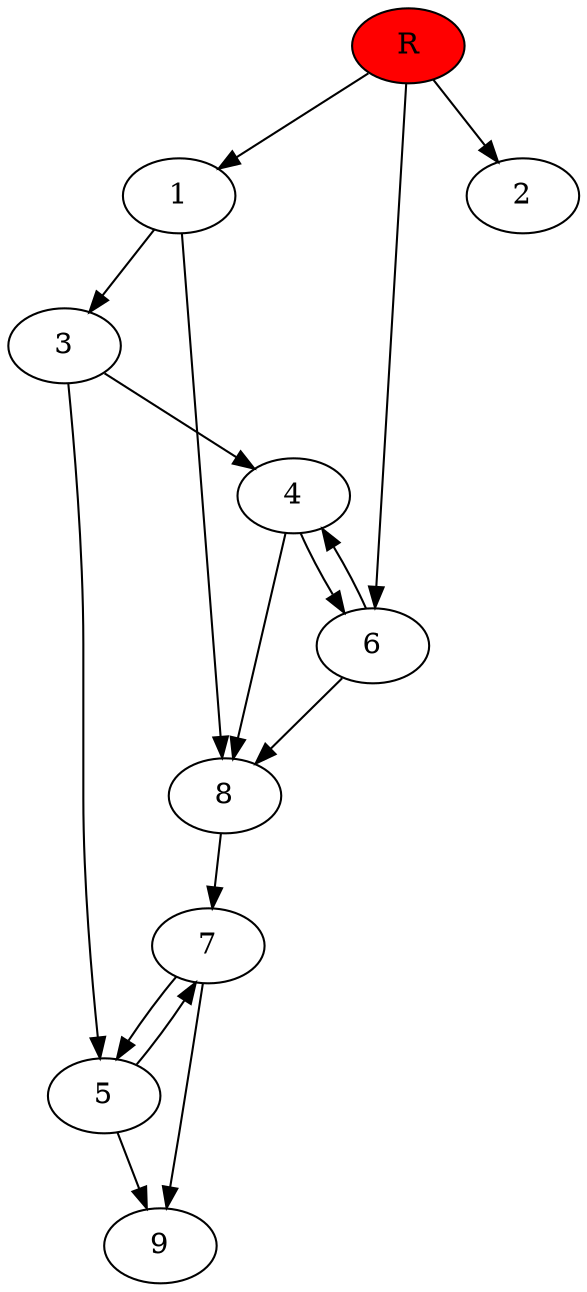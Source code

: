 digraph prb2696 {
	1
	2
	3
	4
	5
	6
	7
	8
	R [fillcolor="#ff0000" style=filled]
	1 -> 3
	1 -> 8
	3 -> 4
	3 -> 5
	4 -> 6
	4 -> 8
	5 -> 7
	5 -> 9
	6 -> 4
	6 -> 8
	7 -> 5
	7 -> 9
	8 -> 7
	R -> 1
	R -> 2
	R -> 6
}
